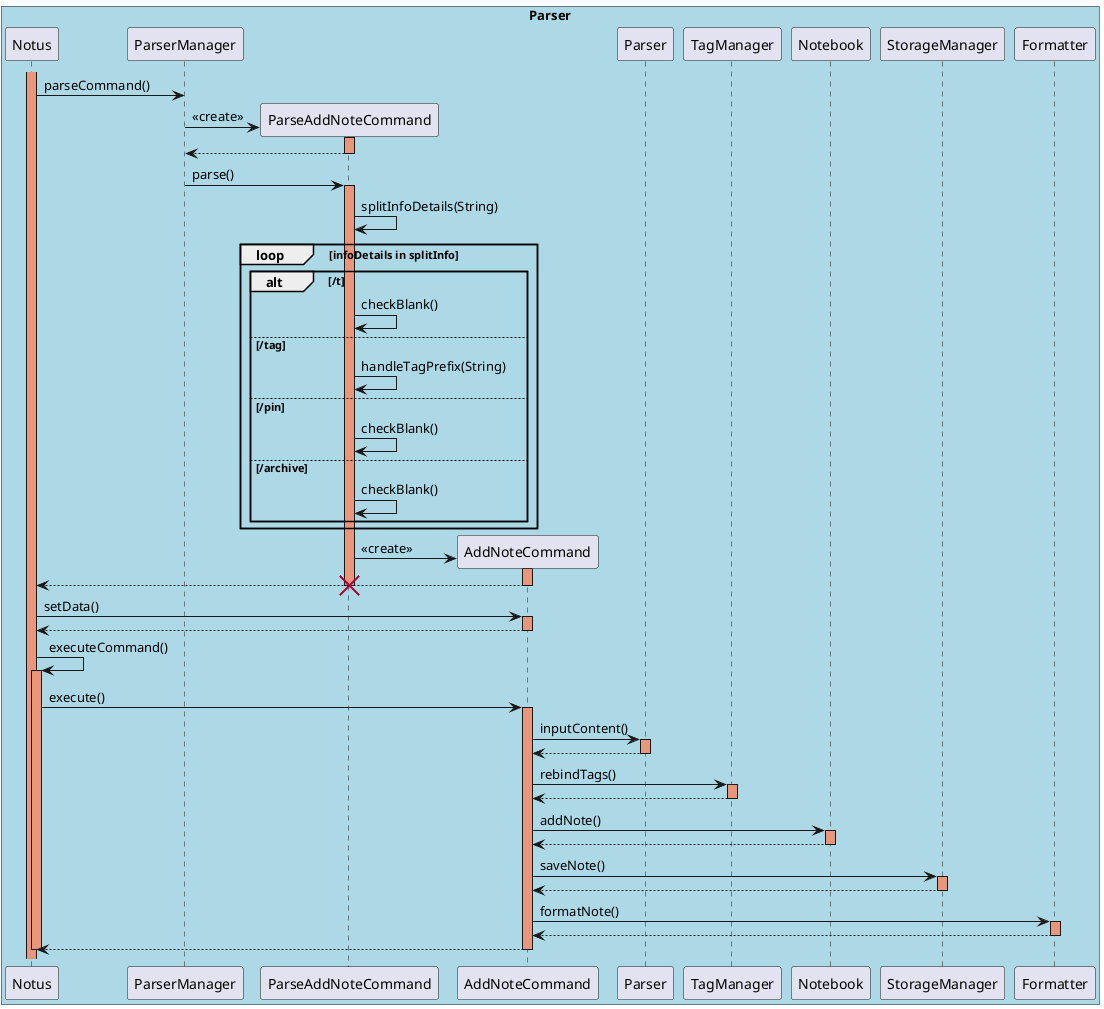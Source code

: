 @startuml
box "Parser" #LightBlue

activate Notus #DarkSalmon
Notus -> ParserManager: parseCommand()

create ParseAddNoteCommand
ParserManager -> ParseAddNoteCommand: <<create>>

activate ParseAddNoteCommand #DarkSalmon
ParseAddNoteCommand --> ParserManager
deactivate ParseAddNoteCommand

ParserManager -> ParseAddNoteCommand: parse()
activate ParseAddNoteCommand #DarkSalmon
ParseAddNoteCommand -> ParseAddNoteCommand: splitInfoDetails(String)

loop infoDetails in splitInfo

alt /t
ParseAddNoteCommand -> ParseAddNoteCommand: checkBlank()

else /tag
ParseAddNoteCommand -> ParseAddNoteCommand: handleTagPrefix(String)

else /pin
ParseAddNoteCommand -> ParseAddNoteCommand: checkBlank()

else /archive
ParseAddNoteCommand -> ParseAddNoteCommand: checkBlank()

end
end

create AddNoteCommand
ParseAddNoteCommand -> AddNoteCommand: <<create>>

activate AddNoteCommand #DarkSalmon
AddNoteCommand --> Notus
deactivate AddNoteCommand

deactivate ParseAddNoteCommand

destroy ParseAddNoteCommand

Notus -> AddNoteCommand: setData()

activate AddNoteCommand #DarkSalmon
AddNoteCommand --> Notus
deactivate AddNoteCommand

Notus -> Notus: executeCommand()
activate Notus #DarkSalmon
Notus -> AddNoteCommand: execute()

activate AddNoteCommand #DarkSalmon
AddNoteCommand -> Parser: inputContent()
activate Parser #DarkSalmon
return
deactivate Parser
AddNoteCommand -> TagManager: rebindTags()
activate TagManager #DarkSalmon
return
deactivate TagManager

AddNoteCommand -> Notebook: addNote()
activate Notebook #DarkSalmon
return
deactivate Notebook

AddNoteCommand -> StorageManager: saveNote()
activate StorageManager #DarkSalmon
return
deactivate StorageManager

AddNoteCommand -> Formatter: formatNote()
activate Formatter #DarkSalmon
return
deactivate Formatter

AddNoteCommand --> Notus
deactivate AddNoteCommand

deactivate Notus

@enduml